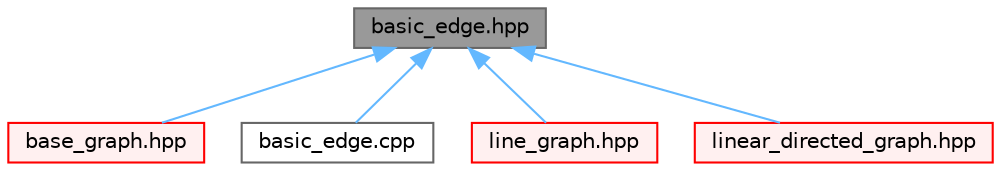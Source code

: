digraph "basic_edge.hpp"
{
 // LATEX_PDF_SIZE
  bgcolor="transparent";
  edge [fontname=Helvetica,fontsize=10,labelfontname=Helvetica,labelfontsize=10];
  node [fontname=Helvetica,fontsize=10,shape=box,height=0.2,width=0.4];
  Node1 [id="Node000001",label="basic_edge.hpp",height=0.2,width=0.4,color="gray40", fillcolor="grey60", style="filled", fontcolor="black",tooltip=" "];
  Node1 -> Node2 [id="edge1_Node000001_Node000002",dir="back",color="steelblue1",style="solid",tooltip=" "];
  Node2 [id="Node000002",label="base_graph.hpp",height=0.2,width=0.4,color="red", fillcolor="#FFF0F0", style="filled",URL="$base__graph_8hpp.html",tooltip=" "];
  Node1 -> Node107 [id="edge2_Node000001_Node000107",dir="back",color="steelblue1",style="solid",tooltip=" "];
  Node107 [id="Node000107",label="basic_edge.cpp",height=0.2,width=0.4,color="grey40", fillcolor="white", style="filled",URL="$basic__edge_8cpp.html",tooltip=" "];
  Node1 -> Node108 [id="edge3_Node000001_Node000108",dir="back",color="steelblue1",style="solid",tooltip=" "];
  Node108 [id="Node000108",label="line_graph.hpp",height=0.2,width=0.4,color="red", fillcolor="#FFF0F0", style="filled",URL="$line__graph_8hpp.html",tooltip=" "];
  Node1 -> Node109 [id="edge4_Node000001_Node000109",dir="back",color="steelblue1",style="solid",tooltip=" "];
  Node109 [id="Node000109",label="linear_directed_graph.hpp",height=0.2,width=0.4,color="red", fillcolor="#FFF0F0", style="filled",URL="$linear__directed__graph_8hpp.html",tooltip=" "];
}
